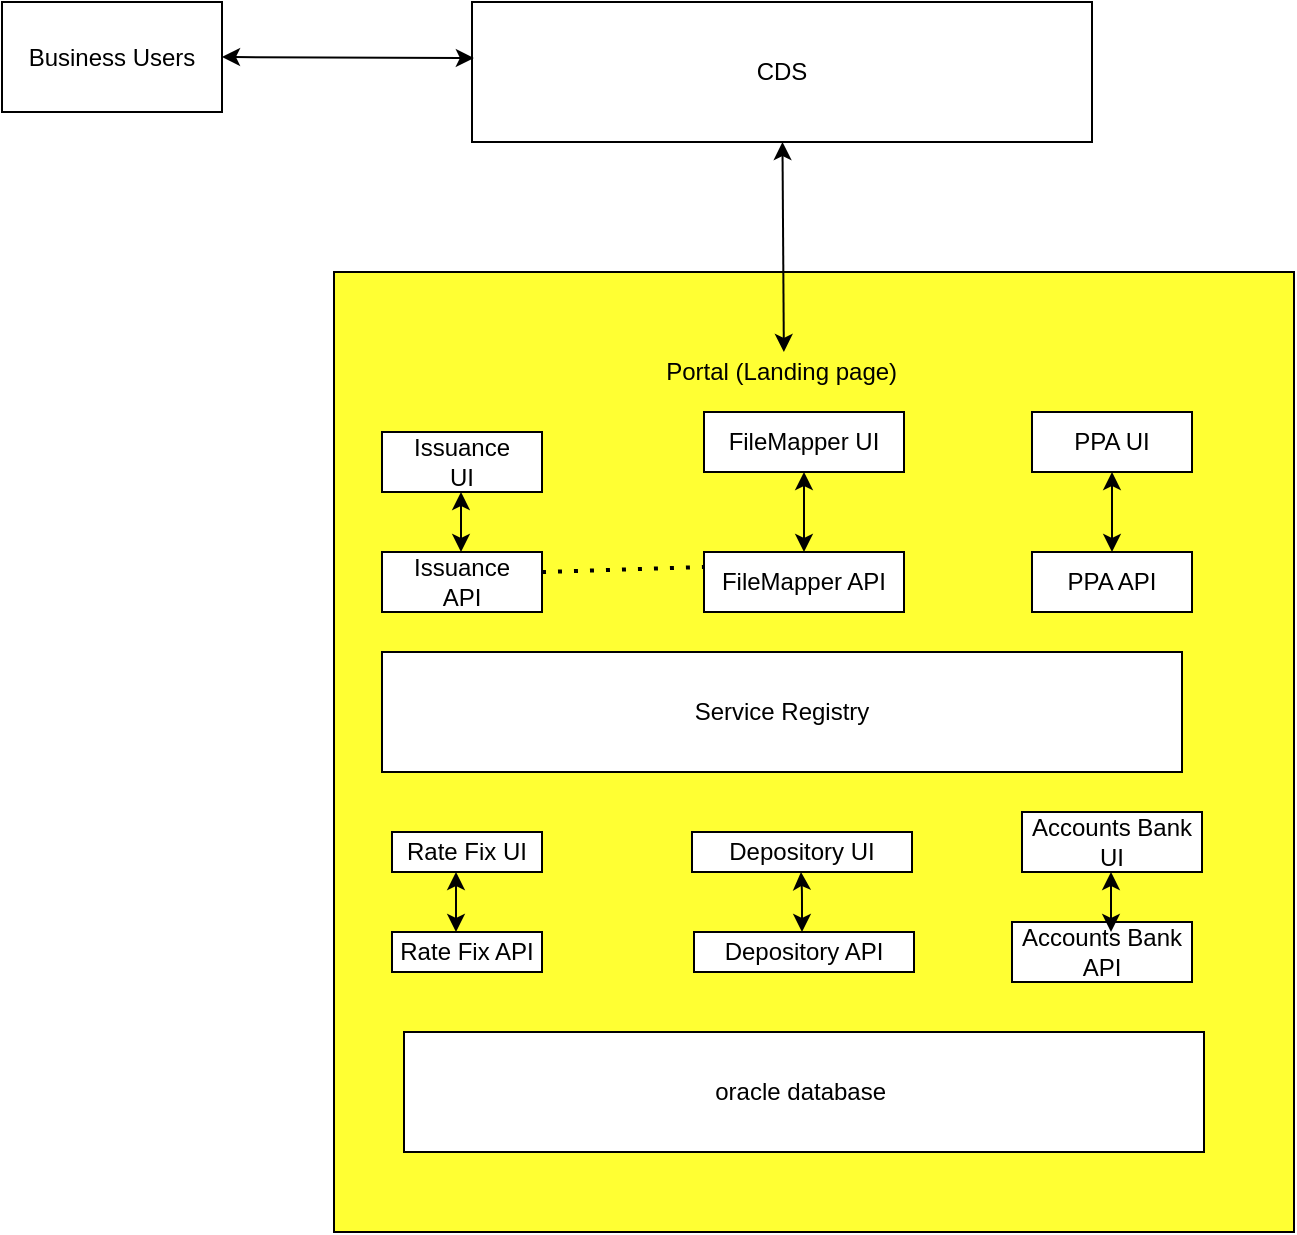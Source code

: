<mxfile version="13.6.1" type="github">
  <diagram id="VegKHhS0JTL4Sjs189KD" name="architectureDiagram">
    <mxGraphModel dx="868" dy="482" grid="1" gridSize="10" guides="1" tooltips="1" connect="1" arrows="1" fold="1" page="1" pageScale="1" pageWidth="850" pageHeight="1100" math="0" shadow="0">
      <root>
        <mxCell id="0" />
        <mxCell id="1" parent="0" />
        <mxCell id="wyOFEcVmKxUqtL-a4l7G-1" value="CDS" style="rounded=0;whiteSpace=wrap;html=1;" parent="1" vertex="1">
          <mxGeometry x="245" y="55" width="310" height="70" as="geometry" />
        </mxCell>
        <mxCell id="wyOFEcVmKxUqtL-a4l7G-2" value="Business Users&lt;br&gt;" style="rounded=0;whiteSpace=wrap;html=1;" parent="1" vertex="1">
          <mxGeometry x="10" y="55" width="110" height="55" as="geometry" />
        </mxCell>
        <mxCell id="wyOFEcVmKxUqtL-a4l7G-3" value="" style="whiteSpace=wrap;html=1;aspect=fixed;fillColor=#FFFF33;" parent="1" vertex="1">
          <mxGeometry x="176" y="190" width="480" height="480" as="geometry" />
        </mxCell>
        <mxCell id="wyOFEcVmKxUqtL-a4l7G-4" value="Issuance&lt;br&gt;UI&lt;br&gt;" style="rounded=0;whiteSpace=wrap;html=1;" parent="1" vertex="1">
          <mxGeometry x="200" y="270" width="80" height="30" as="geometry" />
        </mxCell>
        <mxCell id="wyOFEcVmKxUqtL-a4l7G-5" value="FileMapper UI" style="rounded=0;whiteSpace=wrap;html=1;" parent="1" vertex="1">
          <mxGeometry x="361" y="260" width="100" height="30" as="geometry" />
        </mxCell>
        <mxCell id="R-JWVIQQPmjsD5FYwSrT-2" value="oracle database&amp;nbsp;" style="rounded=0;whiteSpace=wrap;html=1;" parent="1" vertex="1">
          <mxGeometry x="211" y="570" width="400" height="60" as="geometry" />
        </mxCell>
        <mxCell id="R-JWVIQQPmjsD5FYwSrT-3" value="Accounts Bank UI" style="rounded=0;whiteSpace=wrap;html=1;" parent="1" vertex="1">
          <mxGeometry x="520" y="460" width="90" height="30" as="geometry" />
        </mxCell>
        <mxCell id="R-JWVIQQPmjsD5FYwSrT-4" value="PPA UI" style="rounded=0;whiteSpace=wrap;html=1;" parent="1" vertex="1">
          <mxGeometry x="525" y="260" width="80" height="30" as="geometry" />
        </mxCell>
        <mxCell id="R-JWVIQQPmjsD5FYwSrT-5" value="Rate Fix UI" style="rounded=0;whiteSpace=wrap;html=1;" parent="1" vertex="1">
          <mxGeometry x="205" y="470" width="75" height="20" as="geometry" />
        </mxCell>
        <mxCell id="R-JWVIQQPmjsD5FYwSrT-6" value="Depository UI" style="rounded=0;whiteSpace=wrap;html=1;" parent="1" vertex="1">
          <mxGeometry x="355" y="470" width="110" height="20" as="geometry" />
        </mxCell>
        <mxCell id="R-JWVIQQPmjsD5FYwSrT-9" value="Portal (Landing page)&amp;nbsp;" style="text;html=1;resizable=0;autosize=1;align=center;verticalAlign=middle;points=[];fillColor=none;strokeColor=none;rounded=0;" parent="1" vertex="1">
          <mxGeometry x="336" y="230" width="130" height="20" as="geometry" />
        </mxCell>
        <mxCell id="R-JWVIQQPmjsD5FYwSrT-12" value="" style="endArrow=classic;startArrow=classic;html=1;" parent="1" source="R-JWVIQQPmjsD5FYwSrT-9" target="wyOFEcVmKxUqtL-a4l7G-1" edge="1">
          <mxGeometry width="50" height="50" relative="1" as="geometry">
            <mxPoint x="385" y="175" as="sourcePoint" />
            <mxPoint x="435" y="125" as="targetPoint" />
          </mxGeometry>
        </mxCell>
        <mxCell id="R-JWVIQQPmjsD5FYwSrT-14" value="" style="endArrow=classic;startArrow=classic;html=1;exitX=1;exitY=0.5;exitDx=0;exitDy=0;entryX=0.003;entryY=0.4;entryDx=0;entryDy=0;entryPerimeter=0;" parent="1" source="wyOFEcVmKxUqtL-a4l7G-2" target="wyOFEcVmKxUqtL-a4l7G-1" edge="1">
          <mxGeometry width="50" height="50" relative="1" as="geometry">
            <mxPoint x="165" y="115" as="sourcePoint" />
            <mxPoint x="240" y="110" as="targetPoint" />
          </mxGeometry>
        </mxCell>
        <mxCell id="R-JWVIQQPmjsD5FYwSrT-16" value="Issuance&lt;br&gt;API" style="rounded=0;whiteSpace=wrap;html=1;" parent="1" vertex="1">
          <mxGeometry x="200" y="330" width="80" height="30" as="geometry" />
        </mxCell>
        <mxCell id="R-JWVIQQPmjsD5FYwSrT-18" value="Rate Fix API" style="rounded=0;whiteSpace=wrap;html=1;" parent="1" vertex="1">
          <mxGeometry x="205" y="520" width="75" height="20" as="geometry" />
        </mxCell>
        <mxCell id="R-JWVIQQPmjsD5FYwSrT-19" value="Depository API" style="rounded=0;whiteSpace=wrap;html=1;" parent="1" vertex="1">
          <mxGeometry x="356" y="520" width="110" height="20" as="geometry" />
        </mxCell>
        <mxCell id="R-JWVIQQPmjsD5FYwSrT-21" value="Accounts Bank API&lt;br&gt;" style="rounded=0;whiteSpace=wrap;html=1;" parent="1" vertex="1">
          <mxGeometry x="515" y="515" width="90" height="30" as="geometry" />
        </mxCell>
        <mxCell id="R-JWVIQQPmjsD5FYwSrT-22" value="FileMapper API" style="rounded=0;whiteSpace=wrap;html=1;" parent="1" vertex="1">
          <mxGeometry x="361" y="330" width="100" height="30" as="geometry" />
        </mxCell>
        <mxCell id="R-JWVIQQPmjsD5FYwSrT-24" value="PPA API" style="rounded=0;whiteSpace=wrap;html=1;" parent="1" vertex="1">
          <mxGeometry x="525" y="330" width="80" height="30" as="geometry" />
        </mxCell>
        <mxCell id="R-JWVIQQPmjsD5FYwSrT-26" value="" style="endArrow=classic;startArrow=classic;html=1;entryX=0.5;entryY=1;entryDx=0;entryDy=0;exitX=0.5;exitY=0;exitDx=0;exitDy=0;" parent="1" source="R-JWVIQQPmjsD5FYwSrT-22" target="wyOFEcVmKxUqtL-a4l7G-5" edge="1">
          <mxGeometry width="50" height="50" relative="1" as="geometry">
            <mxPoint x="400" y="350" as="sourcePoint" />
            <mxPoint x="410" y="340" as="targetPoint" />
          </mxGeometry>
        </mxCell>
        <mxCell id="R-JWVIQQPmjsD5FYwSrT-27" value="" style="endArrow=classic;startArrow=classic;html=1;entryX=0.5;entryY=1;entryDx=0;entryDy=0;exitX=0.5;exitY=0;exitDx=0;exitDy=0;" parent="1" edge="1">
          <mxGeometry width="50" height="50" relative="1" as="geometry">
            <mxPoint x="239.5" y="330" as="sourcePoint" />
            <mxPoint x="239.5" y="300" as="targetPoint" />
          </mxGeometry>
        </mxCell>
        <mxCell id="R-JWVIQQPmjsD5FYwSrT-28" value="" style="endArrow=classic;startArrow=classic;html=1;entryX=0.5;entryY=1;entryDx=0;entryDy=0;" parent="1" target="R-JWVIQQPmjsD5FYwSrT-4" edge="1">
          <mxGeometry width="50" height="50" relative="1" as="geometry">
            <mxPoint x="565" y="330" as="sourcePoint" />
            <mxPoint x="564.5" y="310" as="targetPoint" />
          </mxGeometry>
        </mxCell>
        <mxCell id="R-JWVIQQPmjsD5FYwSrT-29" value="" style="endArrow=classic;startArrow=classic;html=1;entryX=0.5;entryY=1;entryDx=0;entryDy=0;exitX=0.5;exitY=0;exitDx=0;exitDy=0;" parent="1" edge="1">
          <mxGeometry width="50" height="50" relative="1" as="geometry">
            <mxPoint x="237" y="520" as="sourcePoint" />
            <mxPoint x="237" y="490" as="targetPoint" />
          </mxGeometry>
        </mxCell>
        <mxCell id="R-JWVIQQPmjsD5FYwSrT-30" value="" style="endArrow=classic;startArrow=classic;html=1;entryX=0.5;entryY=1;entryDx=0;entryDy=0;" parent="1" edge="1">
          <mxGeometry width="50" height="50" relative="1" as="geometry">
            <mxPoint x="410" y="520" as="sourcePoint" />
            <mxPoint x="409.5" y="490" as="targetPoint" />
            <Array as="points">
              <mxPoint x="410" y="500" />
            </Array>
          </mxGeometry>
        </mxCell>
        <mxCell id="R-JWVIQQPmjsD5FYwSrT-31" value="" style="endArrow=classic;startArrow=classic;html=1;entryX=0.5;entryY=1;entryDx=0;entryDy=0;exitX=0.5;exitY=0;exitDx=0;exitDy=0;" parent="1" edge="1">
          <mxGeometry width="50" height="50" relative="1" as="geometry">
            <mxPoint x="564.5" y="520" as="sourcePoint" />
            <mxPoint x="564.5" y="490" as="targetPoint" />
          </mxGeometry>
        </mxCell>
        <mxCell id="R-JWVIQQPmjsD5FYwSrT-39" value="" style="endArrow=none;dashed=1;html=1;dashPattern=1 3;strokeWidth=2;entryX=0;entryY=0.25;entryDx=0;entryDy=0;" parent="1" target="R-JWVIQQPmjsD5FYwSrT-22" edge="1">
          <mxGeometry width="50" height="50" relative="1" as="geometry">
            <mxPoint x="280" y="340" as="sourcePoint" />
            <mxPoint x="330" y="290" as="targetPoint" />
          </mxGeometry>
        </mxCell>
        <mxCell id="R-JWVIQQPmjsD5FYwSrT-42" value="Service Registry" style="rounded=0;whiteSpace=wrap;html=1;fillColor=#ffffff;" parent="1" vertex="1">
          <mxGeometry x="200" y="380" width="400" height="60" as="geometry" />
        </mxCell>
      </root>
    </mxGraphModel>
  </diagram>
</mxfile>
